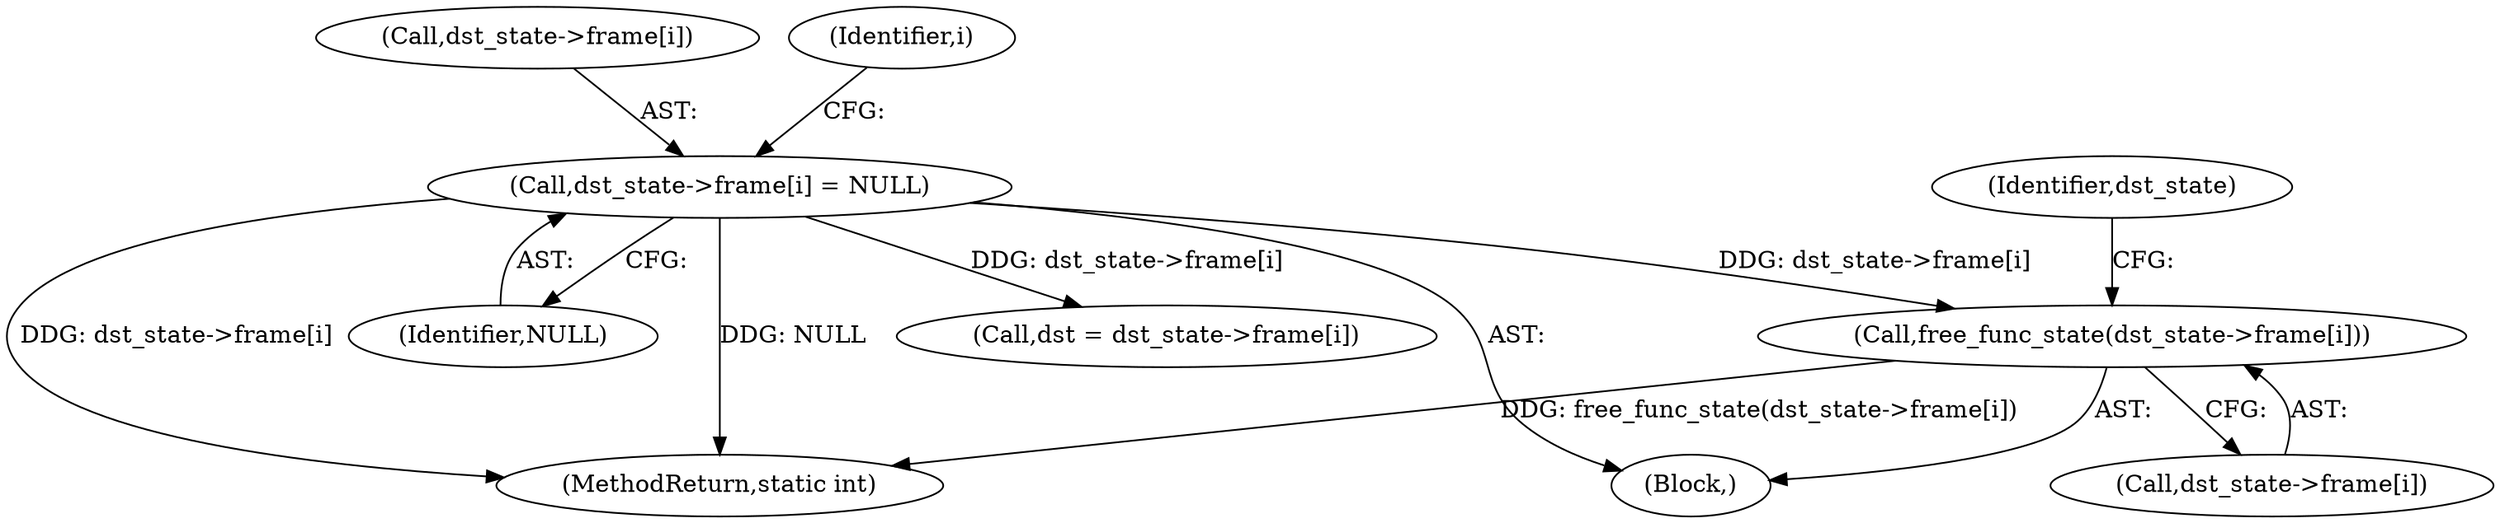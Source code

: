 digraph "0_linux_979d63d50c0c0f7bc537bf821e056cc9fe5abd38_1@API" {
"1000124" [label="(Call,free_func_state(dst_state->frame[i]))"];
"1000130" [label="(Call,dst_state->frame[i] = NULL)"];
"1000136" [label="(Identifier,NULL)"];
"1000133" [label="(Identifier,dst_state)"];
"1000131" [label="(Call,dst_state->frame[i])"];
"1000124" [label="(Call,free_func_state(dst_state->frame[i]))"];
"1000130" [label="(Call,dst_state->frame[i] = NULL)"];
"1000209" [label="(MethodReturn,static int)"];
"1000123" [label="(Block,)"];
"1000122" [label="(Identifier,i)"];
"1000125" [label="(Call,dst_state->frame[i])"];
"1000163" [label="(Call,dst = dst_state->frame[i])"];
"1000124" -> "1000123"  [label="AST: "];
"1000124" -> "1000125"  [label="CFG: "];
"1000125" -> "1000124"  [label="AST: "];
"1000133" -> "1000124"  [label="CFG: "];
"1000124" -> "1000209"  [label="DDG: free_func_state(dst_state->frame[i])"];
"1000130" -> "1000124"  [label="DDG: dst_state->frame[i]"];
"1000130" -> "1000123"  [label="AST: "];
"1000130" -> "1000136"  [label="CFG: "];
"1000131" -> "1000130"  [label="AST: "];
"1000136" -> "1000130"  [label="AST: "];
"1000122" -> "1000130"  [label="CFG: "];
"1000130" -> "1000209"  [label="DDG: NULL"];
"1000130" -> "1000209"  [label="DDG: dst_state->frame[i]"];
"1000130" -> "1000163"  [label="DDG: dst_state->frame[i]"];
}
